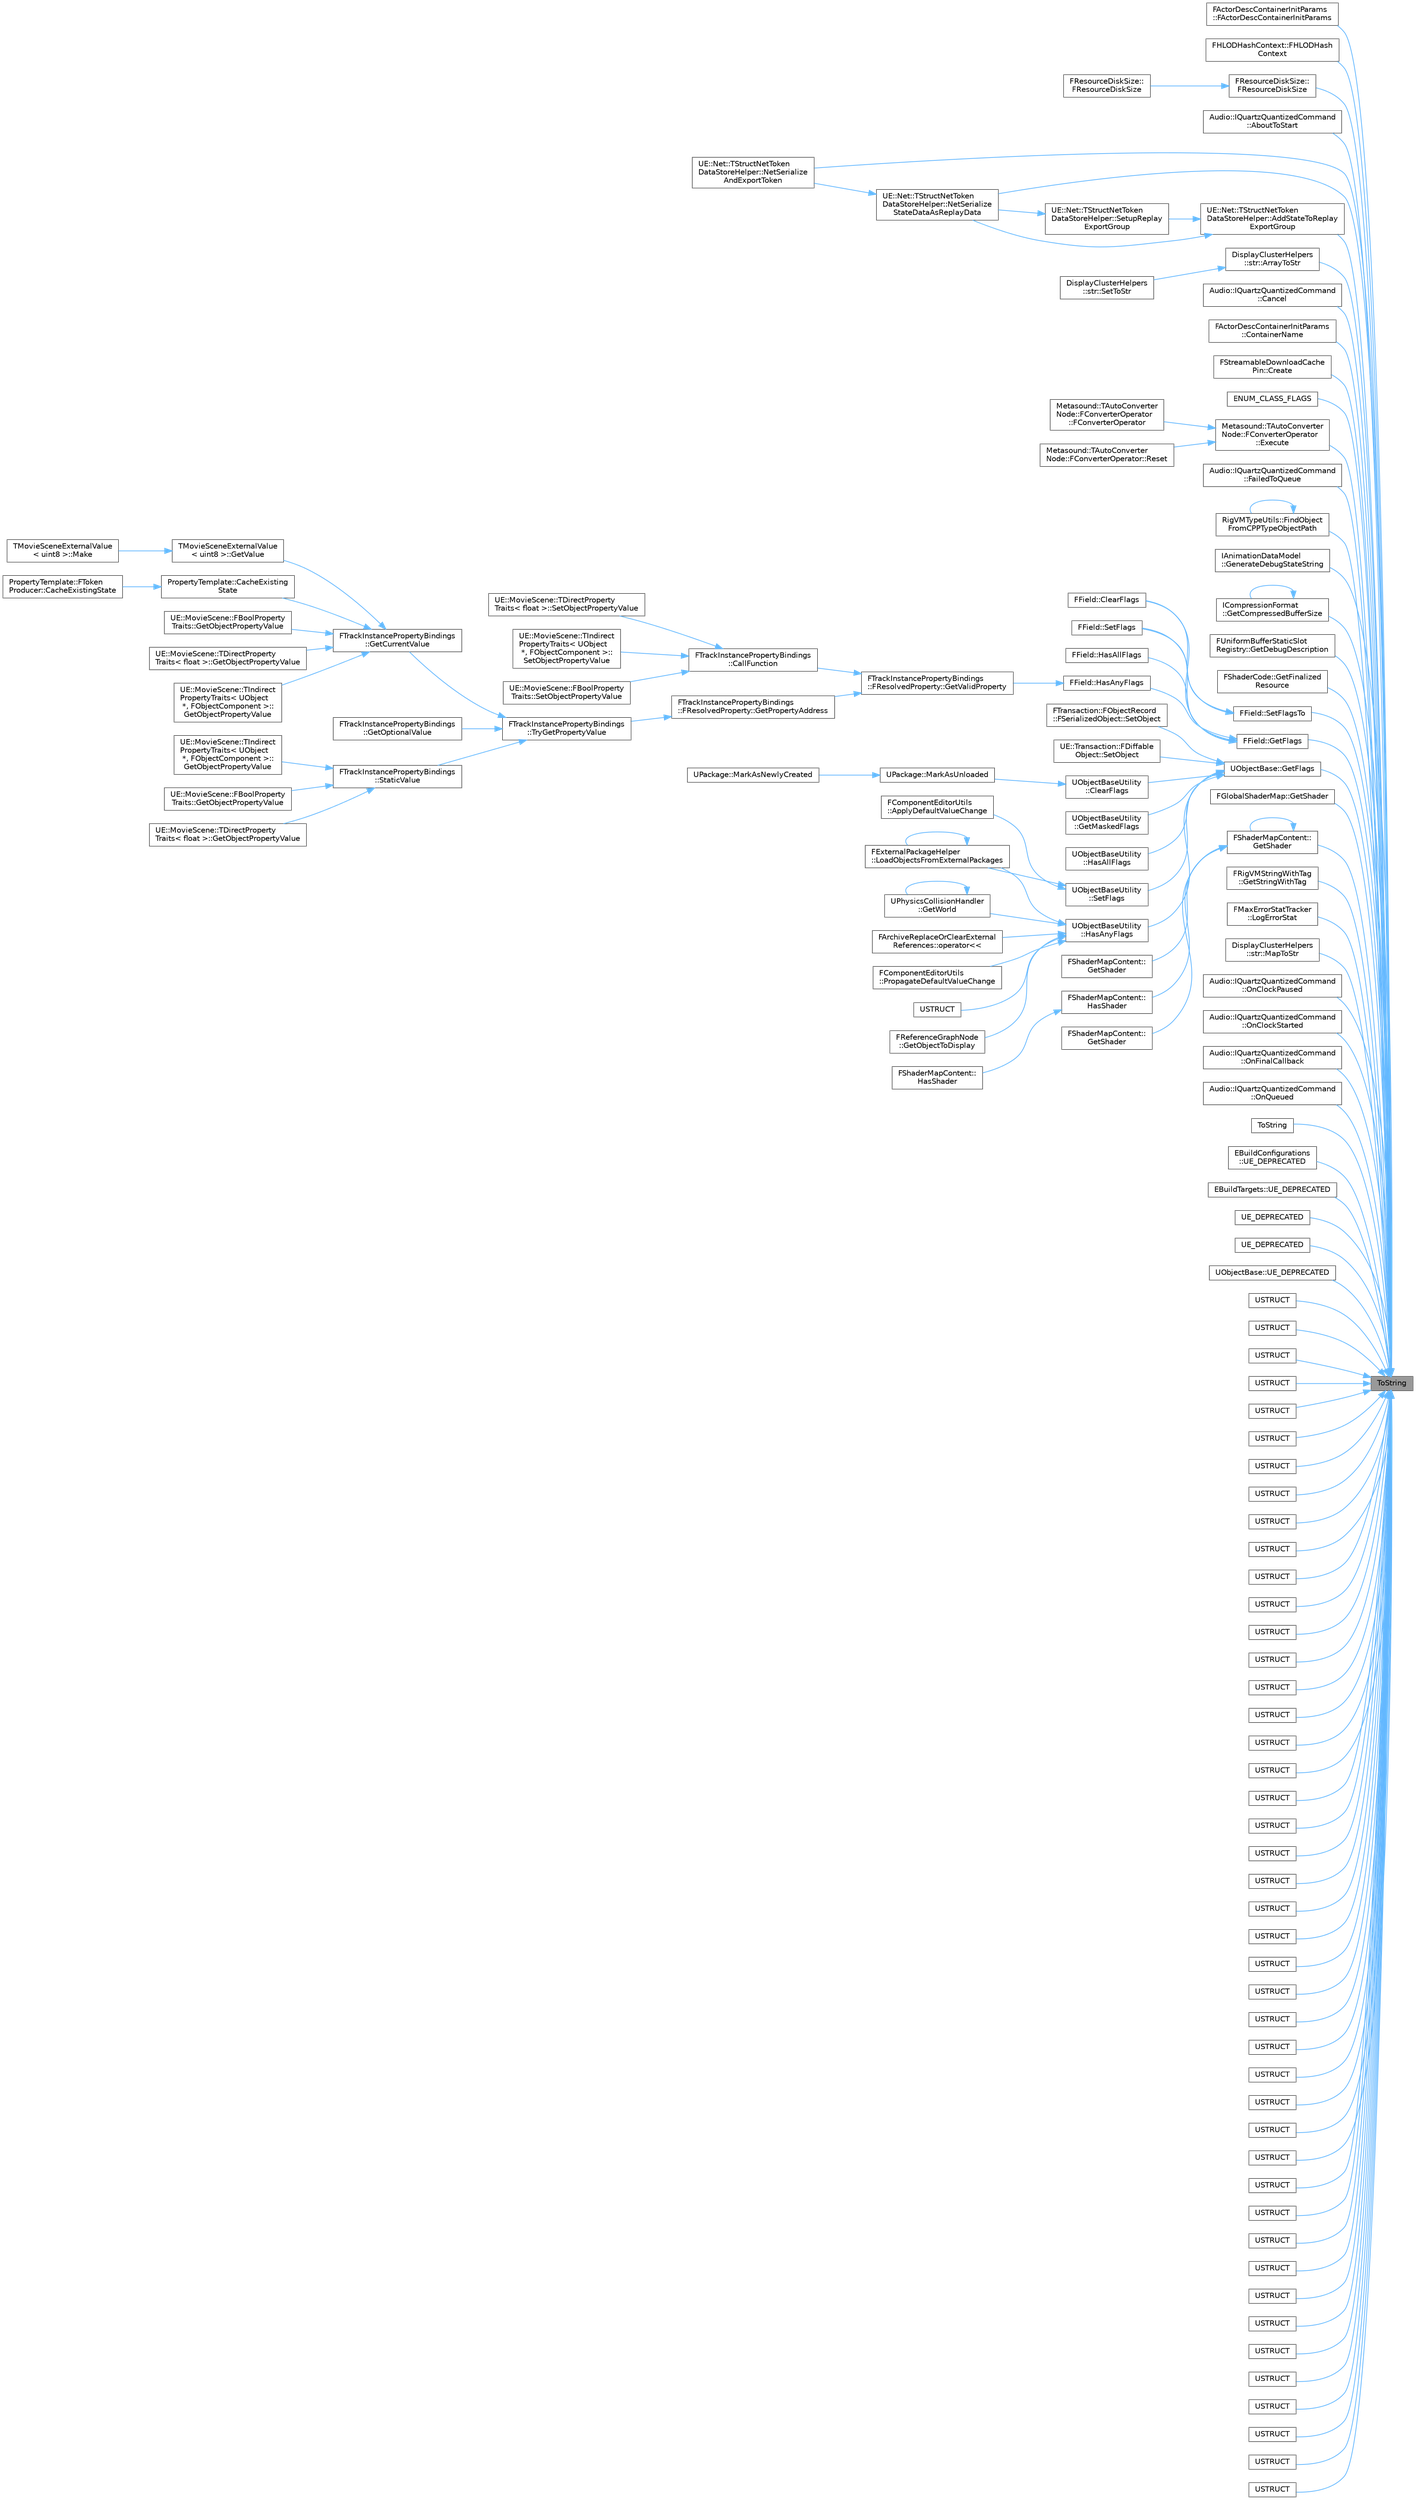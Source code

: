 digraph "ToString"
{
 // INTERACTIVE_SVG=YES
 // LATEX_PDF_SIZE
  bgcolor="transparent";
  edge [fontname=Helvetica,fontsize=10,labelfontname=Helvetica,labelfontsize=10];
  node [fontname=Helvetica,fontsize=10,shape=box,height=0.2,width=0.4];
  rankdir="RL";
  Node1 [id="Node000001",label="ToString",height=0.2,width=0.4,color="gray40", fillcolor="grey60", style="filled", fontcolor="black",tooltip="Converts verbosity to a string."];
  Node1 -> Node2 [id="edge1_Node000001_Node000002",dir="back",color="steelblue1",style="solid",tooltip=" "];
  Node2 [id="Node000002",label="FActorDescContainerInitParams\l::FActorDescContainerInitParams",height=0.2,width=0.4,color="grey40", fillcolor="white", style="filled",URL="$d8/d7b/structFActorDescContainerInitParams.html#ab7f56cf3bb797a6004db24e15e491988",tooltip=" "];
  Node1 -> Node3 [id="edge2_Node000001_Node000003",dir="back",color="steelblue1",style="solid",tooltip=" "];
  Node3 [id="Node000003",label="FHLODHashContext::FHLODHash\lContext",height=0.2,width=0.4,color="grey40", fillcolor="white", style="filled",URL="$de/d55/classFHLODHashContext.html#a6ee84752c368fe3170d8d59b37f1e203",tooltip=" "];
  Node1 -> Node4 [id="edge3_Node000001_Node000004",dir="back",color="steelblue1",style="solid",tooltip=" "];
  Node4 [id="Node000004",label="FResourceDiskSize::\lFResourceDiskSize",height=0.2,width=0.4,color="grey40", fillcolor="white", style="filled",URL="$db/d36/structFResourceDiskSize.html#a0971492a98186137e549300fc8a8b389",tooltip="Default constructor."];
  Node4 -> Node5 [id="edge4_Node000004_Node000005",dir="back",color="steelblue1",style="solid",tooltip=" "];
  Node5 [id="Node000005",label="FResourceDiskSize::\lFResourceDiskSize",height=0.2,width=0.4,color="grey40", fillcolor="white", style="filled",URL="$db/d36/structFResourceDiskSize.html#a2bf340cc38d54373bb8f113ff595f7af",tooltip="Copy constructor."];
  Node1 -> Node6 [id="edge5_Node000001_Node000006",dir="back",color="steelblue1",style="solid",tooltip=" "];
  Node6 [id="Node000006",label="Audio::IQuartzQuantizedCommand\l::AboutToStart",height=0.2,width=0.4,color="grey40", fillcolor="white", style="filled",URL="$d6/d19/classAudio_1_1IQuartzQuantizedCommand.html#a452ca65efe4ed4ad1260960007d9822f",tooltip=" "];
  Node1 -> Node7 [id="edge6_Node000001_Node000007",dir="back",color="steelblue1",style="solid",tooltip=" "];
  Node7 [id="Node000007",label="UE::Net::TStructNetToken\lDataStoreHelper::AddStateToReplay\lExportGroup",height=0.2,width=0.4,color="grey40", fillcolor="white", style="filled",URL="$d0/ddd/classUE_1_1Net_1_1TStructNetTokenDataStoreHelper.html#a78a58a824ec0fdc5529482f29bc9ba76",tooltip=" "];
  Node7 -> Node8 [id="edge7_Node000007_Node000008",dir="back",color="steelblue1",style="solid",tooltip=" "];
  Node8 [id="Node000008",label="UE::Net::TStructNetToken\lDataStoreHelper::NetSerialize\lStateDataAsReplayData",height=0.2,width=0.4,color="grey40", fillcolor="white", style="filled",URL="$d0/ddd/classUE_1_1Net_1_1TStructNetTokenDataStoreHelper.html#af9752d58505cd7f7b76564b72d40c900",tooltip=" "];
  Node8 -> Node9 [id="edge8_Node000008_Node000009",dir="back",color="steelblue1",style="solid",tooltip=" "];
  Node9 [id="Node000009",label="UE::Net::TStructNetToken\lDataStoreHelper::NetSerialize\lAndExportToken",height=0.2,width=0.4,color="grey40", fillcolor="white", style="filled",URL="$d0/ddd/classUE_1_1Net_1_1TStructNetTokenDataStoreHelper.html#aa2ef940c08d21126718da77b86253e1e",tooltip=" "];
  Node7 -> Node10 [id="edge9_Node000007_Node000010",dir="back",color="steelblue1",style="solid",tooltip=" "];
  Node10 [id="Node000010",label="UE::Net::TStructNetToken\lDataStoreHelper::SetupReplay\lExportGroup",height=0.2,width=0.4,color="grey40", fillcolor="white", style="filled",URL="$d0/ddd/classUE_1_1Net_1_1TStructNetTokenDataStoreHelper.html#a523788912906d4713b96947340821dd7",tooltip=" "];
  Node10 -> Node8 [id="edge10_Node000010_Node000008",dir="back",color="steelblue1",style="solid",tooltip=" "];
  Node1 -> Node11 [id="edge11_Node000001_Node000011",dir="back",color="steelblue1",style="solid",tooltip=" "];
  Node11 [id="Node000011",label="DisplayClusterHelpers\l::str::ArrayToStr",height=0.2,width=0.4,color="grey40", fillcolor="white", style="filled",URL="$df/de2/namespaceDisplayClusterHelpers_1_1str.html#ae6f257fd2c0d643d4df48e954f02cc0c",tooltip=" "];
  Node11 -> Node12 [id="edge12_Node000011_Node000012",dir="back",color="steelblue1",style="solid",tooltip=" "];
  Node12 [id="Node000012",label="DisplayClusterHelpers\l::str::SetToStr",height=0.2,width=0.4,color="grey40", fillcolor="white", style="filled",URL="$df/de2/namespaceDisplayClusterHelpers_1_1str.html#a808a019fb8be6a4c1c2223cc9d9fa4c5",tooltip=" "];
  Node1 -> Node13 [id="edge13_Node000001_Node000013",dir="back",color="steelblue1",style="solid",tooltip=" "];
  Node13 [id="Node000013",label="Audio::IQuartzQuantizedCommand\l::Cancel",height=0.2,width=0.4,color="grey40", fillcolor="white", style="filled",URL="$d6/d19/classAudio_1_1IQuartzQuantizedCommand.html#ace1c39b0118b6e3ed0ec981b32013b73",tooltip=" "];
  Node1 -> Node14 [id="edge14_Node000001_Node000014",dir="back",color="steelblue1",style="solid",tooltip=" "];
  Node14 [id="Node000014",label="FActorDescContainerInitParams\l::ContainerName",height=0.2,width=0.4,color="grey40", fillcolor="white", style="filled",URL="$d8/d7b/structFActorDescContainerInitParams.html#a24ee5504879556af5effb16a1441f334",tooltip=" "];
  Node1 -> Node15 [id="edge15_Node000001_Node000015",dir="back",color="steelblue1",style="solid",tooltip=" "];
  Node15 [id="Node000015",label="FStreamableDownloadCache\lPin::Create",height=0.2,width=0.4,color="grey40", fillcolor="white", style="filled",URL="$db/d58/structFStreamableDownloadCachePin.html#abbbd5ab26760ae83c0e1da424b914428",tooltip=" "];
  Node1 -> Node16 [id="edge16_Node000001_Node000016",dir="back",color="steelblue1",style="solid",tooltip=" "];
  Node16 [id="Node000016",label="ENUM_CLASS_FLAGS",height=0.2,width=0.4,color="grey40", fillcolor="white", style="filled",URL="$d4/d7b/CustomVersion_8h.html#a2ab12a55c1eb6b90f1af64fd2c187eb6",tooltip="Container for all available/serialized custom versions."];
  Node1 -> Node17 [id="edge17_Node000001_Node000017",dir="back",color="steelblue1",style="solid",tooltip=" "];
  Node17 [id="Node000017",label="Metasound::TAutoConverter\lNode::FConverterOperator\l::Execute",height=0.2,width=0.4,color="grey40", fillcolor="white", style="filled",URL="$d1/d0d/classMetasound_1_1TAutoConverterNode_1_1FConverterOperator.html#a099efead0f0494489446265937d0f053",tooltip=" "];
  Node17 -> Node18 [id="edge18_Node000017_Node000018",dir="back",color="steelblue1",style="solid",tooltip=" "];
  Node18 [id="Node000018",label="Metasound::TAutoConverter\lNode::FConverterOperator\l::FConverterOperator",height=0.2,width=0.4,color="grey40", fillcolor="white", style="filled",URL="$d1/d0d/classMetasound_1_1TAutoConverterNode_1_1FConverterOperator.html#aa840d3e076e26e2bf73664fc15242f3a",tooltip=" "];
  Node17 -> Node19 [id="edge19_Node000017_Node000019",dir="back",color="steelblue1",style="solid",tooltip=" "];
  Node19 [id="Node000019",label="Metasound::TAutoConverter\lNode::FConverterOperator::Reset",height=0.2,width=0.4,color="grey40", fillcolor="white", style="filled",URL="$d1/d0d/classMetasound_1_1TAutoConverterNode_1_1FConverterOperator.html#acc617b99b89d0254280d94e394ec0d7a",tooltip=" "];
  Node1 -> Node20 [id="edge20_Node000001_Node000020",dir="back",color="steelblue1",style="solid",tooltip=" "];
  Node20 [id="Node000020",label="Audio::IQuartzQuantizedCommand\l::FailedToQueue",height=0.2,width=0.4,color="grey40", fillcolor="white", style="filled",URL="$d6/d19/classAudio_1_1IQuartzQuantizedCommand.html#aa78ecb00567d46d50696c546b3fe55c0",tooltip=" "];
  Node1 -> Node21 [id="edge21_Node000001_Node000021",dir="back",color="steelblue1",style="solid",tooltip=" "];
  Node21 [id="Node000021",label="RigVMTypeUtils::FindObject\lFromCPPTypeObjectPath",height=0.2,width=0.4,color="grey40", fillcolor="white", style="filled",URL="$d9/d01/namespaceRigVMTypeUtils.html#abfedcf9a4b916f7b871bd103e31de5b3",tooltip=" "];
  Node21 -> Node21 [id="edge22_Node000021_Node000021",dir="back",color="steelblue1",style="solid",tooltip=" "];
  Node1 -> Node22 [id="edge23_Node000001_Node000022",dir="back",color="steelblue1",style="solid",tooltip=" "];
  Node22 [id="Node000022",label="IAnimationDataModel\l::GenerateDebugStateString",height=0.2,width=0.4,color="grey40", fillcolor="white", style="filled",URL="$d9/dee/classIAnimationDataModel.html#a1d6e2c80ba8fc642d7af698a2bd862b6",tooltip=" "];
  Node1 -> Node23 [id="edge24_Node000001_Node000023",dir="back",color="steelblue1",style="solid",tooltip=" "];
  Node23 [id="Node000023",label="ICompressionFormat\l::GetCompressedBufferSize",height=0.2,width=0.4,color="grey40", fillcolor="white", style="filled",URL="$db/d3f/structICompressionFormat.html#ac485d4da4eaf8431c9ae2f49501a9eca",tooltip=" "];
  Node23 -> Node23 [id="edge25_Node000023_Node000023",dir="back",color="steelblue1",style="solid",tooltip=" "];
  Node1 -> Node24 [id="edge26_Node000001_Node000024",dir="back",color="steelblue1",style="solid",tooltip=" "];
  Node24 [id="Node000024",label="FUniformBufferStaticSlot\lRegistry::GetDebugDescription",height=0.2,width=0.4,color="grey40", fillcolor="white", style="filled",URL="$de/d14/classFUniformBufferStaticSlotRegistry.html#a2bee3c104f5e38e7cc6c31968e128eae",tooltip=" "];
  Node1 -> Node25 [id="edge27_Node000001_Node000025",dir="back",color="steelblue1",style="solid",tooltip=" "];
  Node25 [id="Node000025",label="FShaderCode::GetFinalized\lResource",height=0.2,width=0.4,color="grey40", fillcolor="white", style="filled",URL="$d4/d86/classFShaderCode.html#a1c2cc1e62ffc8c927bd81f7dfeca635e",tooltip=" "];
  Node1 -> Node26 [id="edge28_Node000001_Node000026",dir="back",color="steelblue1",style="solid",tooltip=" "];
  Node26 [id="Node000026",label="FField::GetFlags",height=0.2,width=0.4,color="grey40", fillcolor="white", style="filled",URL="$d5/d7d/classFField.html#af902783732c7f008fa2b85cf768a2588",tooltip="Retrieve the object flags directly."];
  Node26 -> Node27 [id="edge29_Node000026_Node000027",dir="back",color="steelblue1",style="solid",tooltip=" "];
  Node27 [id="Node000027",label="FField::ClearFlags",height=0.2,width=0.4,color="grey40", fillcolor="white", style="filled",URL="$d5/d7d/classFField.html#abef956a691750f0aacf3a24a0a6df17a",tooltip=" "];
  Node26 -> Node28 [id="edge30_Node000026_Node000028",dir="back",color="steelblue1",style="solid",tooltip=" "];
  Node28 [id="Node000028",label="FField::HasAllFlags",height=0.2,width=0.4,color="grey40", fillcolor="white", style="filled",URL="$d5/d7d/classFField.html#a3f3d37cca2620391b989d6bd6110c39c",tooltip="Used to safely check whether all of the passed in flags are set."];
  Node26 -> Node29 [id="edge31_Node000026_Node000029",dir="back",color="steelblue1",style="solid",tooltip=" "];
  Node29 [id="Node000029",label="FField::HasAnyFlags",height=0.2,width=0.4,color="grey40", fillcolor="white", style="filled",URL="$d5/d7d/classFField.html#a1dc1daf056e001837b8af2b1620f63d0",tooltip="Used to safely check whether any of the passed in flags are set."];
  Node29 -> Node30 [id="edge32_Node000029_Node000030",dir="back",color="steelblue1",style="solid",tooltip=" "];
  Node30 [id="Node000030",label="FTrackInstancePropertyBindings\l::FResolvedProperty::GetValidProperty",height=0.2,width=0.4,color="grey40", fillcolor="white", style="filled",URL="$d6/d70/structFTrackInstancePropertyBindings_1_1FResolvedProperty.html#a2bdc3eec811cfac2f50e413cbd0e4c4a",tooltip=" "];
  Node30 -> Node31 [id="edge33_Node000030_Node000031",dir="back",color="steelblue1",style="solid",tooltip=" "];
  Node31 [id="Node000031",label="FTrackInstancePropertyBindings\l::CallFunction",height=0.2,width=0.4,color="grey40", fillcolor="white", style="filled",URL="$de/d6c/classFTrackInstancePropertyBindings.html#a5a44f9ac82e5bbb9302aab1887f2fc17",tooltip="Calls the setter function for a specific runtime object or if the setter function does not exist,..."];
  Node31 -> Node32 [id="edge34_Node000031_Node000032",dir="back",color="steelblue1",style="solid",tooltip=" "];
  Node32 [id="Node000032",label="UE::MovieScene::FBoolProperty\lTraits::SetObjectPropertyValue",height=0.2,width=0.4,color="grey40", fillcolor="white", style="filled",URL="$df/d04/structUE_1_1MovieScene_1_1FBoolPropertyTraits.html#af2e5fa91c234e51cce434a284f365a56",tooltip=" "];
  Node31 -> Node33 [id="edge35_Node000031_Node000033",dir="back",color="steelblue1",style="solid",tooltip=" "];
  Node33 [id="Node000033",label="UE::MovieScene::TDirectProperty\lTraits\< float \>::SetObjectPropertyValue",height=0.2,width=0.4,color="grey40", fillcolor="white", style="filled",URL="$d2/d38/structUE_1_1MovieScene_1_1TDirectPropertyTraits.html#a6dfa844fc0cbd9faffe1237896a2602e",tooltip=" "];
  Node31 -> Node34 [id="edge36_Node000031_Node000034",dir="back",color="steelblue1",style="solid",tooltip=" "];
  Node34 [id="Node000034",label="UE::MovieScene::TIndirect\lPropertyTraits\< UObject\l *, FObjectComponent \>::\lSetObjectPropertyValue",height=0.2,width=0.4,color="grey40", fillcolor="white", style="filled",URL="$d2/dc1/structUE_1_1MovieScene_1_1TIndirectPropertyTraits.html#a5e3da6afa0659a79831ffa5852ca3ad4",tooltip=" "];
  Node30 -> Node35 [id="edge37_Node000030_Node000035",dir="back",color="steelblue1",style="solid",tooltip=" "];
  Node35 [id="Node000035",label="FTrackInstancePropertyBindings\l::FResolvedProperty::GetPropertyAddress",height=0.2,width=0.4,color="grey40", fillcolor="white", style="filled",URL="$d6/d70/structFTrackInstancePropertyBindings_1_1FResolvedProperty.html#ab1f3e19f4ea228c63a823a58360c7ae9",tooltip=" "];
  Node35 -> Node36 [id="edge38_Node000035_Node000036",dir="back",color="steelblue1",style="solid",tooltip=" "];
  Node36 [id="Node000036",label="FTrackInstancePropertyBindings\l::TryGetPropertyValue",height=0.2,width=0.4,color="grey40", fillcolor="white", style="filled",URL="$de/d6c/classFTrackInstancePropertyBindings.html#a456ac18cc0c2974eff5ac0fcdc676cdf",tooltip=" "];
  Node36 -> Node37 [id="edge39_Node000036_Node000037",dir="back",color="steelblue1",style="solid",tooltip=" "];
  Node37 [id="Node000037",label="FTrackInstancePropertyBindings\l::GetCurrentValue",height=0.2,width=0.4,color="grey40", fillcolor="white", style="filled",URL="$de/d6c/classFTrackInstancePropertyBindings.html#aeb29a71fa0a2866da90afa593fb755a4",tooltip="Gets the current value of a property on an object."];
  Node37 -> Node38 [id="edge40_Node000037_Node000038",dir="back",color="steelblue1",style="solid",tooltip=" "];
  Node38 [id="Node000038",label="PropertyTemplate::CacheExisting\lState",height=0.2,width=0.4,color="grey40", fillcolor="white", style="filled",URL="$de/d0d/namespacePropertyTemplate.html#a132a9b53a549fb7919ef67d4a114ec90",tooltip=" "];
  Node38 -> Node39 [id="edge41_Node000038_Node000039",dir="back",color="steelblue1",style="solid",tooltip=" "];
  Node39 [id="Node000039",label="PropertyTemplate::FToken\lProducer::CacheExistingState",height=0.2,width=0.4,color="grey40", fillcolor="white", style="filled",URL="$df/db3/structPropertyTemplate_1_1FTokenProducer.html#a94642aa02f9438c7deefa4d6c74b2cac",tooltip="Produce a token that can be used to return the specified object back to its current state."];
  Node37 -> Node40 [id="edge42_Node000037_Node000040",dir="back",color="steelblue1",style="solid",tooltip=" "];
  Node40 [id="Node000040",label="UE::MovieScene::FBoolProperty\lTraits::GetObjectPropertyValue",height=0.2,width=0.4,color="grey40", fillcolor="white", style="filled",URL="$df/d04/structUE_1_1MovieScene_1_1FBoolPropertyTraits.html#a745840c2a5557d47558165504337020f",tooltip=" "];
  Node37 -> Node41 [id="edge43_Node000037_Node000041",dir="back",color="steelblue1",style="solid",tooltip=" "];
  Node41 [id="Node000041",label="UE::MovieScene::TDirectProperty\lTraits\< float \>::GetObjectPropertyValue",height=0.2,width=0.4,color="grey40", fillcolor="white", style="filled",URL="$d2/d38/structUE_1_1MovieScene_1_1TDirectPropertyTraits.html#a376aa954d90f214f9809198fc4b574a5",tooltip=" "];
  Node37 -> Node42 [id="edge44_Node000037_Node000042",dir="back",color="steelblue1",style="solid",tooltip=" "];
  Node42 [id="Node000042",label="UE::MovieScene::TIndirect\lPropertyTraits\< UObject\l *, FObjectComponent \>::\lGetObjectPropertyValue",height=0.2,width=0.4,color="grey40", fillcolor="white", style="filled",URL="$d2/dc1/structUE_1_1MovieScene_1_1TIndirectPropertyTraits.html#a53657a38e8f00be23c5f03a06a3fdd3c",tooltip=" "];
  Node37 -> Node43 [id="edge45_Node000037_Node000043",dir="back",color="steelblue1",style="solid",tooltip=" "];
  Node43 [id="Node000043",label="TMovieSceneExternalValue\l\< uint8 \>::GetValue",height=0.2,width=0.4,color="grey40", fillcolor="white", style="filled",URL="$de/d18/structTMovieSceneExternalValue.html#a3a5f9a992d505861b7005aabcc24d8ef",tooltip=" "];
  Node43 -> Node44 [id="edge46_Node000043_Node000044",dir="back",color="steelblue1",style="solid",tooltip=" "];
  Node44 [id="Node000044",label="TMovieSceneExternalValue\l\< uint8 \>::Make",height=0.2,width=0.4,color="grey40", fillcolor="white", style="filled",URL="$de/d18/structTMovieSceneExternalValue.html#a47932f3896bac79f208d25a47744de40",tooltip=" "];
  Node36 -> Node45 [id="edge47_Node000036_Node000045",dir="back",color="steelblue1",style="solid",tooltip=" "];
  Node45 [id="Node000045",label="FTrackInstancePropertyBindings\l::GetOptionalValue",height=0.2,width=0.4,color="grey40", fillcolor="white", style="filled",URL="$de/d6c/classFTrackInstancePropertyBindings.html#a338a1368650ba4ed30f1e76eaa16dd01",tooltip="Optionally gets the current value of a property on an object."];
  Node36 -> Node46 [id="edge48_Node000036_Node000046",dir="back",color="steelblue1",style="solid",tooltip=" "];
  Node46 [id="Node000046",label="FTrackInstancePropertyBindings\l::StaticValue",height=0.2,width=0.4,color="grey40", fillcolor="white", style="filled",URL="$de/d6c/classFTrackInstancePropertyBindings.html#a390a994bc7451a6ff29dd328a5498ec6",tooltip="Static function for accessing a property value on an object without caching its address."];
  Node46 -> Node47 [id="edge49_Node000046_Node000047",dir="back",color="steelblue1",style="solid",tooltip=" "];
  Node47 [id="Node000047",label="UE::MovieScene::FBoolProperty\lTraits::GetObjectPropertyValue",height=0.2,width=0.4,color="grey40", fillcolor="white", style="filled",URL="$df/d04/structUE_1_1MovieScene_1_1FBoolPropertyTraits.html#a80c8d5857b2ae772ca3bc0f2db36c64b",tooltip=" "];
  Node46 -> Node48 [id="edge50_Node000046_Node000048",dir="back",color="steelblue1",style="solid",tooltip=" "];
  Node48 [id="Node000048",label="UE::MovieScene::TDirectProperty\lTraits\< float \>::GetObjectPropertyValue",height=0.2,width=0.4,color="grey40", fillcolor="white", style="filled",URL="$d2/d38/structUE_1_1MovieScene_1_1TDirectPropertyTraits.html#ae6f7811c80e05f43319759c43c972e81",tooltip=" "];
  Node46 -> Node49 [id="edge51_Node000046_Node000049",dir="back",color="steelblue1",style="solid",tooltip=" "];
  Node49 [id="Node000049",label="UE::MovieScene::TIndirect\lPropertyTraits\< UObject\l *, FObjectComponent \>::\lGetObjectPropertyValue",height=0.2,width=0.4,color="grey40", fillcolor="white", style="filled",URL="$d2/dc1/structUE_1_1MovieScene_1_1TIndirectPropertyTraits.html#a567aee62f067a3a9c1c22997304042f9",tooltip=" "];
  Node26 -> Node50 [id="edge52_Node000026_Node000050",dir="back",color="steelblue1",style="solid",tooltip=" "];
  Node50 [id="Node000050",label="FField::SetFlags",height=0.2,width=0.4,color="grey40", fillcolor="white", style="filled",URL="$d5/d7d/classFField.html#aef9df12be5924640b74173745c93dcea",tooltip=" "];
  Node1 -> Node51 [id="edge53_Node000001_Node000051",dir="back",color="steelblue1",style="solid",tooltip=" "];
  Node51 [id="Node000051",label="UObjectBase::GetFlags",height=0.2,width=0.4,color="grey40", fillcolor="white", style="filled",URL="$d9/dc4/classUObjectBase.html#a9f170e3cd6631fa4a6d48cdf5c38cc26",tooltip="Retrieve the object flags directly."];
  Node51 -> Node52 [id="edge54_Node000051_Node000052",dir="back",color="steelblue1",style="solid",tooltip=" "];
  Node52 [id="Node000052",label="UObjectBaseUtility\l::ClearFlags",height=0.2,width=0.4,color="grey40", fillcolor="white", style="filled",URL="$d6/d7b/classUObjectBaseUtility.html#aef43a0f0c4e8ad309381e59d8276ab75",tooltip="Clears subset of flags for a specific object."];
  Node52 -> Node53 [id="edge55_Node000052_Node000053",dir="back",color="steelblue1",style="solid",tooltip=" "];
  Node53 [id="Node000053",label="UPackage::MarkAsUnloaded",height=0.2,width=0.4,color="grey40", fillcolor="white", style="filled",URL="$da/d4a/classUPackage.html#a8da5de13ec7520626cdd4c4fde44506a",tooltip="Marks this package as unloaded."];
  Node53 -> Node54 [id="edge56_Node000053_Node000054",dir="back",color="steelblue1",style="solid",tooltip=" "];
  Node54 [id="Node000054",label="UPackage::MarkAsNewlyCreated",height=0.2,width=0.4,color="grey40", fillcolor="white", style="filled",URL="$da/d4a/classUPackage.html#a8a8a517b0ca668d396c3d227c36a959c",tooltip="Marks this package as newly created (has no corresponding file on disk)."];
  Node51 -> Node55 [id="edge57_Node000051_Node000055",dir="back",color="steelblue1",style="solid",tooltip=" "];
  Node55 [id="Node000055",label="UObjectBaseUtility\l::GetMaskedFlags",height=0.2,width=0.4,color="grey40", fillcolor="white", style="filled",URL="$d6/d7b/classUObjectBaseUtility.html#abd1247d429c22f33e7cc88e1f56317c6",tooltip="Returns object flags that are both in the mask and set on the object."];
  Node51 -> Node56 [id="edge58_Node000051_Node000056",dir="back",color="steelblue1",style="solid",tooltip=" "];
  Node56 [id="Node000056",label="UObjectBaseUtility\l::HasAllFlags",height=0.2,width=0.4,color="grey40", fillcolor="white", style="filled",URL="$d6/d7b/classUObjectBaseUtility.html#a828af20eb0a5b9d4cd69ac4881a03ab1",tooltip="Used to safely check whether all of the passed in flags are set."];
  Node51 -> Node57 [id="edge59_Node000051_Node000057",dir="back",color="steelblue1",style="solid",tooltip=" "];
  Node57 [id="Node000057",label="UObjectBaseUtility\l::HasAnyFlags",height=0.2,width=0.4,color="grey40", fillcolor="white", style="filled",URL="$d6/d7b/classUObjectBaseUtility.html#ab706178398cf266aa9c1c9d84b8aee5f",tooltip="Used to safely check whether any of the passed in flags are set."];
  Node57 -> Node58 [id="edge60_Node000057_Node000058",dir="back",color="steelblue1",style="solid",tooltip=" "];
  Node58 [id="Node000058",label="FReferenceGraphNode\l::GetObjectToDisplay",height=0.2,width=0.4,color="grey40", fillcolor="white", style="filled",URL="$d1/d2e/structFReferenceGraphNode.html#a4ae4f2f416cc0915dd236d31f23cc5af",tooltip="Returns the object that should be displayed on the graph."];
  Node57 -> Node59 [id="edge61_Node000057_Node000059",dir="back",color="steelblue1",style="solid",tooltip=" "];
  Node59 [id="Node000059",label="UPhysicsCollisionHandler\l::GetWorld",height=0.2,width=0.4,color="grey40", fillcolor="white", style="filled",URL="$d2/daa/classUPhysicsCollisionHandler.html#a203cce2d1166f5bb2b325690b0499433",tooltip="Get the world we are handling collisions for."];
  Node59 -> Node59 [id="edge62_Node000059_Node000059",dir="back",color="steelblue1",style="solid",tooltip=" "];
  Node57 -> Node60 [id="edge63_Node000057_Node000060",dir="back",color="steelblue1",style="solid",tooltip=" "];
  Node60 [id="Node000060",label="FExternalPackageHelper\l::LoadObjectsFromExternalPackages",height=0.2,width=0.4,color="grey40", fillcolor="white", style="filled",URL="$da/da8/classFExternalPackageHelper.html#a70523e319a481ca08695a24c6ab949f9",tooltip="Loads objects from an external package."];
  Node60 -> Node60 [id="edge64_Node000060_Node000060",dir="back",color="steelblue1",style="solid",tooltip=" "];
  Node57 -> Node61 [id="edge65_Node000057_Node000061",dir="back",color="steelblue1",style="solid",tooltip=" "];
  Node61 [id="Node000061",label="FArchiveReplaceOrClearExternal\lReferences::operator\<\<",height=0.2,width=0.4,color="grey40", fillcolor="white", style="filled",URL="$d7/d52/classFArchiveReplaceOrClearExternalReferences.html#aca527f2f7937076578d05aac9f501268",tooltip=" "];
  Node57 -> Node62 [id="edge66_Node000057_Node000062",dir="back",color="steelblue1",style="solid",tooltip=" "];
  Node62 [id="Node000062",label="FComponentEditorUtils\l::PropagateDefaultValueChange",height=0.2,width=0.4,color="grey40", fillcolor="white", style="filled",URL="$d3/d4a/classFComponentEditorUtils.html#a8e72d3e0fef2bf7a14a392c1a4cf2adf",tooltip=" "];
  Node57 -> Node63 [id="edge67_Node000057_Node000063",dir="back",color="steelblue1",style="solid",tooltip=" "];
  Node63 [id="Node000063",label="USTRUCT",height=0.2,width=0.4,color="grey40", fillcolor="white", style="filled",URL="$dd/dca/MovieSceneSpawnable_8h.html#a8fae3ae53f4c387ea464ff779216747f",tooltip="MovieSceneSpawnable describes an object that can be spawned for this MovieScene."];
  Node51 -> Node64 [id="edge68_Node000051_Node000064",dir="back",color="steelblue1",style="solid",tooltip=" "];
  Node64 [id="Node000064",label="UObjectBaseUtility\l::SetFlags",height=0.2,width=0.4,color="grey40", fillcolor="white", style="filled",URL="$d6/d7b/classUObjectBaseUtility.html#ab307af28cd10510349450d00035fc21d",tooltip="Modifies object flags for a specific object."];
  Node64 -> Node65 [id="edge69_Node000064_Node000065",dir="back",color="steelblue1",style="solid",tooltip=" "];
  Node65 [id="Node000065",label="FComponentEditorUtils\l::ApplyDefaultValueChange",height=0.2,width=0.4,color="grey40", fillcolor="white", style="filled",URL="$d3/d4a/classFComponentEditorUtils.html#a289dafe5e68fe45993d59ecce6c63a5a",tooltip=" "];
  Node64 -> Node60 [id="edge70_Node000064_Node000060",dir="back",color="steelblue1",style="solid",tooltip=" "];
  Node51 -> Node66 [id="edge71_Node000051_Node000066",dir="back",color="steelblue1",style="solid",tooltip=" "];
  Node66 [id="Node000066",label="FTransaction::FObjectRecord\l::FSerializedObject::SetObject",height=0.2,width=0.4,color="grey40", fillcolor="white", style="filled",URL="$da/d12/structFTransaction_1_1FObjectRecord_1_1FSerializedObject.html#a5fef7ddd469ece461a3648160bce40b0",tooltip=" "];
  Node51 -> Node67 [id="edge72_Node000051_Node000067",dir="back",color="steelblue1",style="solid",tooltip=" "];
  Node67 [id="Node000067",label="UE::Transaction::FDiffable\lObject::SetObject",height=0.2,width=0.4,color="grey40", fillcolor="white", style="filled",URL="$df/d26/structUE_1_1Transaction_1_1FDiffableObject.html#acab47901f35bfa6aa2f9828b1e72c672",tooltip=" "];
  Node1 -> Node68 [id="edge73_Node000001_Node000068",dir="back",color="steelblue1",style="solid",tooltip=" "];
  Node68 [id="Node000068",label="FGlobalShaderMap::GetShader",height=0.2,width=0.4,color="grey40", fillcolor="white", style="filled",URL="$de/d45/classFGlobalShaderMap.html#a3dd9cf68c8b7a95b71ba22cae6e3ce1d",tooltip=" "];
  Node1 -> Node69 [id="edge74_Node000001_Node000069",dir="back",color="steelblue1",style="solid",tooltip=" "];
  Node69 [id="Node000069",label="FShaderMapContent::\lGetShader",height=0.2,width=0.4,color="grey40", fillcolor="white", style="filled",URL="$db/df8/classFShaderMapContent.html#af11f22feaaf23d30c42b130e8449749f",tooltip="Finds the shader with the given type."];
  Node69 -> Node70 [id="edge75_Node000069_Node000070",dir="back",color="steelblue1",style="solid",tooltip=" "];
  Node70 [id="Node000070",label="FShaderMapContent::\lGetShader",height=0.2,width=0.4,color="grey40", fillcolor="white", style="filled",URL="$db/df8/classFShaderMapContent.html#a9e68f83f00af2396c9535e1e33d7fb6c",tooltip="Finds the shader with the given type."];
  Node69 -> Node71 [id="edge76_Node000069_Node000071",dir="back",color="steelblue1",style="solid",tooltip=" "];
  Node71 [id="Node000071",label="FShaderMapContent::\lGetShader",height=0.2,width=0.4,color="grey40", fillcolor="white", style="filled",URL="$db/df8/classFShaderMapContent.html#a3f8c8d7e4d64cf1a189d0bfd04fe5a0d",tooltip="Finds the shader with the given type."];
  Node69 -> Node69 [id="edge77_Node000069_Node000069",dir="back",color="steelblue1",style="solid",tooltip=" "];
  Node69 -> Node72 [id="edge78_Node000069_Node000072",dir="back",color="steelblue1",style="solid",tooltip=" "];
  Node72 [id="Node000072",label="FShaderMapContent::\lHasShader",height=0.2,width=0.4,color="grey40", fillcolor="white", style="filled",URL="$db/df8/classFShaderMapContent.html#aedf6919e5dbefb8f50fd435bf52493a0",tooltip="Finds the shader with the given type."];
  Node72 -> Node73 [id="edge79_Node000072_Node000073",dir="back",color="steelblue1",style="solid",tooltip=" "];
  Node73 [id="Node000073",label="FShaderMapContent::\lHasShader",height=0.2,width=0.4,color="grey40", fillcolor="white", style="filled",URL="$db/df8/classFShaderMapContent.html#a902afeed7f63de02e9ccaac80a71fe84",tooltip=" "];
  Node1 -> Node74 [id="edge80_Node000001_Node000074",dir="back",color="steelblue1",style="solid",tooltip=" "];
  Node74 [id="Node000074",label="FRigVMStringWithTag\l::GetStringWithTag",height=0.2,width=0.4,color="grey40", fillcolor="white", style="filled",URL="$d6/d4e/structFRigVMStringWithTag.html#a2adcbe21e4dd967340ffbd8be57fb92a",tooltip=" "];
  Node1 -> Node75 [id="edge81_Node000001_Node000075",dir="back",color="steelblue1",style="solid",tooltip=" "];
  Node75 [id="Node000075",label="FMaxErrorStatTracker\l::LogErrorStat",height=0.2,width=0.4,color="grey40", fillcolor="white", style="filled",URL="$d7/dbe/structFMaxErrorStatTracker.html#a1c086d2233c152f1c3d01bd3215977ed",tooltip=" "];
  Node1 -> Node76 [id="edge82_Node000001_Node000076",dir="back",color="steelblue1",style="solid",tooltip=" "];
  Node76 [id="Node000076",label="DisplayClusterHelpers\l::str::MapToStr",height=0.2,width=0.4,color="grey40", fillcolor="white", style="filled",URL="$df/de2/namespaceDisplayClusterHelpers_1_1str.html#a993811b9acc2db42fc9d4bac113b1588",tooltip=" "];
  Node1 -> Node9 [id="edge83_Node000001_Node000009",dir="back",color="steelblue1",style="solid",tooltip=" "];
  Node1 -> Node8 [id="edge84_Node000001_Node000008",dir="back",color="steelblue1",style="solid",tooltip=" "];
  Node1 -> Node77 [id="edge85_Node000001_Node000077",dir="back",color="steelblue1",style="solid",tooltip=" "];
  Node77 [id="Node000077",label="Audio::IQuartzQuantizedCommand\l::OnClockPaused",height=0.2,width=0.4,color="grey40", fillcolor="white", style="filled",URL="$d6/d19/classAudio_1_1IQuartzQuantizedCommand.html#aede72ea461371720aae1ed6b5288d04d",tooltip=" "];
  Node1 -> Node78 [id="edge86_Node000001_Node000078",dir="back",color="steelblue1",style="solid",tooltip=" "];
  Node78 [id="Node000078",label="Audio::IQuartzQuantizedCommand\l::OnClockStarted",height=0.2,width=0.4,color="grey40", fillcolor="white", style="filled",URL="$d6/d19/classAudio_1_1IQuartzQuantizedCommand.html#af55bd7320d8159e6c852947ae3514fbe",tooltip=" "];
  Node1 -> Node79 [id="edge87_Node000001_Node000079",dir="back",color="steelblue1",style="solid",tooltip=" "];
  Node79 [id="Node000079",label="Audio::IQuartzQuantizedCommand\l::OnFinalCallback",height=0.2,width=0.4,color="grey40", fillcolor="white", style="filled",URL="$d6/d19/classAudio_1_1IQuartzQuantizedCommand.html#aa0c9fc30876a123599fd926053b3dce3",tooltip=" "];
  Node1 -> Node80 [id="edge88_Node000001_Node000080",dir="back",color="steelblue1",style="solid",tooltip=" "];
  Node80 [id="Node000080",label="Audio::IQuartzQuantizedCommand\l::OnQueued",height=0.2,width=0.4,color="grey40", fillcolor="white", style="filled",URL="$d6/d19/classAudio_1_1IQuartzQuantizedCommand.html#ad3e16762909e19ca7edfcbd6c4619118",tooltip=" "];
  Node1 -> Node81 [id="edge89_Node000001_Node000081",dir="back",color="steelblue1",style="solid",tooltip=" "];
  Node81 [id="Node000081",label="FField::SetFlagsTo",height=0.2,width=0.4,color="grey40", fillcolor="white", style="filled",URL="$d5/d7d/classFField.html#ab222fed34f619d549d75362e4486401e",tooltip="Set the object flags directly."];
  Node81 -> Node27 [id="edge90_Node000081_Node000027",dir="back",color="steelblue1",style="solid",tooltip=" "];
  Node81 -> Node50 [id="edge91_Node000081_Node000050",dir="back",color="steelblue1",style="solid",tooltip=" "];
  Node1 -> Node82 [id="edge92_Node000001_Node000082",dir="back",color="steelblue1",style="solid",tooltip=" "];
  Node82 [id="Node000082",label="ToString",height=0.2,width=0.4,color="grey40", fillcolor="white", style="filled",URL="$dd/d5b/World_8h.html#ab00db95963f4a604ad25ffb42122e414",tooltip=" "];
  Node1 -> Node83 [id="edge93_Node000001_Node000083",dir="back",color="steelblue1",style="solid",tooltip=" "];
  Node83 [id="Node000083",label="EBuildConfigurations\l::UE_DEPRECATED",height=0.2,width=0.4,color="grey40", fillcolor="white", style="filled",URL="$d3/dba/namespaceEBuildConfigurations.html#a8dc4a2795b8e40310665083dceffb89f",tooltip="Returns the string representation of the specified EBuildConfiguration value."];
  Node1 -> Node84 [id="edge94_Node000001_Node000084",dir="back",color="steelblue1",style="solid",tooltip=" "];
  Node84 [id="Node000084",label="EBuildTargets::UE_DEPRECATED",height=0.2,width=0.4,color="grey40", fillcolor="white", style="filled",URL="$dc/d71/namespaceEBuildTargets.html#ae655671061551c1506255397540e1f1f",tooltip=" "];
  Node1 -> Node85 [id="edge95_Node000001_Node000085",dir="back",color="steelblue1",style="solid",tooltip=" "];
  Node85 [id="Node000085",label="UE_DEPRECATED",height=0.2,width=0.4,color="grey40", fillcolor="white", style="filled",URL="$dd/d3e/WorldPartitionActorDescView_8h.html#ad020601ecb3241b7f83853c8a59c4f11",tooltip="A view on top of an actor desc, used to cache information that can be (potentially) different than th..."];
  Node1 -> Node86 [id="edge96_Node000001_Node000086",dir="back",color="steelblue1",style="solid",tooltip=" "];
  Node86 [id="Node000086",label="UE_DEPRECATED",height=0.2,width=0.4,color="grey40", fillcolor="white", style="filled",URL="$d0/d03/PlayerInput_8h.html#ad13727258963625cb6f22e55491c9197",tooltip="Paramaters to be considered when calling UPlayerInput::InputKey."];
  Node1 -> Node87 [id="edge97_Node000001_Node000087",dir="back",color="steelblue1",style="solid",tooltip=" "];
  Node87 [id="Node000087",label="UObjectBase::UE_DEPRECATED",height=0.2,width=0.4,color="grey40", fillcolor="white", style="filled",URL="$d9/dc4/classUObjectBase.html#a9ff153700708adc64f5fc0b877956cd4",tooltip="Set the object flags directly."];
  Node1 -> Node88 [id="edge98_Node000001_Node000088",dir="back",color="steelblue1",style="solid",tooltip=" "];
  Node88 [id="Node000088",label="USTRUCT",height=0.2,width=0.4,color="grey40", fillcolor="white", style="filled",URL="$dc/d77/ChaosWheeledVehicleMovementComponent_8h.html#aa908fd1ce902c275f798cccd0a0ae14b",tooltip="Structure containing information about the status of a single wheel of the vehicle."];
  Node1 -> Node89 [id="edge99_Node000001_Node000089",dir="back",color="steelblue1",style="solid",tooltip=" "];
  Node89 [id="Node000089",label="USTRUCT",height=0.2,width=0.4,color="grey40", fillcolor="white", style="filled",URL="$db/d0a/ActiveGameplayEffectHandle_8h.html#a5ff0b3a939b532d2cb0ce8c3e41ed533",tooltip="This handle is required for things outside of FActiveGameplayEffectsContainer to refer to a specific ..."];
  Node1 -> Node90 [id="edge100_Node000001_Node000090",dir="back",color="steelblue1",style="solid",tooltip=" "];
  Node90 [id="Node000090",label="USTRUCT",height=0.2,width=0.4,color="grey40", fillcolor="white", style="filled",URL="$dd/d5b/AIDataProvider_8h.html#af325c00c8685aa89bf529e2c706fc6cb",tooltip="AIDataProvider is an object that can provide collection of properties associated with bound pawn owne..."];
  Node1 -> Node91 [id="edge101_Node000001_Node000091",dir="back",color="steelblue1",style="solid",tooltip=" "];
  Node91 [id="Node000091",label="USTRUCT",height=0.2,width=0.4,color="grey40", fillcolor="white", style="filled",URL="$dd/d64/AITypes_8h.html#ad0f3b0c083502585487445b34900b702",tooltip=" "];
  Node1 -> Node92 [id="edge102_Node000001_Node000092",dir="back",color="steelblue1",style="solid",tooltip=" "];
  Node92 [id="Node000092",label="USTRUCT",height=0.2,width=0.4,color="grey40", fillcolor="white", style="filled",URL="$df/daa/AttributeIdentifier_8h.html#aa8fae2b31ad1098d1ca15ca338067537",tooltip="Script-friendly structure for identifying an attribute (curve)."];
  Node1 -> Node93 [id="edge103_Node000001_Node000093",dir="back",color="steelblue1",style="solid",tooltip=" "];
  Node93 [id="Node000093",label="USTRUCT",height=0.2,width=0.4,color="grey40", fillcolor="white", style="filled",URL="$d3/dd5/AnimInstanceLocatorFragment_8h.html#ad1946ee62ad7db6dc7b5bc8def56809d",tooltip="32 Bytes (40 in-editor)."];
  Node1 -> Node94 [id="edge104_Node000001_Node000094",dir="back",color="steelblue1",style="solid",tooltip=" "];
  Node94 [id="Node000094",label="USTRUCT",height=0.2,width=0.4,color="grey40", fillcolor="white", style="filled",URL="$d1/d8d/AnimNextActorLocatorFragment_8h.html#a2ba15156a41e913330df0eb71c2967bc",tooltip=" "];
  Node1 -> Node95 [id="edge105_Node000001_Node000095",dir="back",color="steelblue1",style="solid",tooltip=" "];
  Node95 [id="Node000095",label="USTRUCT",height=0.2,width=0.4,color="grey40", fillcolor="white", style="filled",URL="$dc/da7/AnimNextComponentLocatorFragment_8h.html#a8eab4f2852255aa5bf4106a179d365fd",tooltip=" "];
  Node1 -> Node96 [id="edge106_Node000001_Node000096",dir="back",color="steelblue1",style="solid",tooltip=" "];
  Node96 [id="Node000096",label="USTRUCT",height=0.2,width=0.4,color="grey40", fillcolor="white", style="filled",URL="$d9/d7b/AnimNextObjectCastLocatorFragment_8h.html#a1c2e0212447a9fe2efdd6b3bb8dddd48",tooltip=" "];
  Node1 -> Node97 [id="edge107_Node000001_Node000097",dir="back",color="steelblue1",style="solid",tooltip=" "];
  Node97 [id="Node000097",label="USTRUCT",height=0.2,width=0.4,color="grey40", fillcolor="white", style="filled",URL="$da/da8/AnimNextObjectFunctionLocatorFragment_8h.html#a4a6881acf26ce4bfc662d7453f95bb68",tooltip=" "];
  Node1 -> Node98 [id="edge108_Node000001_Node000098",dir="back",color="steelblue1",style="solid",tooltip=" "];
  Node98 [id="Node000098",label="USTRUCT",height=0.2,width=0.4,color="grey40", fillcolor="white", style="filled",URL="$d1/d43/AnimNextObjectPropertyLocatorFragment_8h.html#a5f94d55d51a26f73e9634fc53b7ad4b4",tooltip=" "];
  Node1 -> Node99 [id="edge109_Node000001_Node000099",dir="back",color="steelblue1",style="solid",tooltip=" "];
  Node99 [id="Node000099",label="USTRUCT",height=0.2,width=0.4,color="grey40", fillcolor="white", style="filled",URL="$d5/daf/ParamType_8h.html#a4146eb8b3a5110435bb8d0d4abee01b3",tooltip="Representation of a parameter's type."];
  Node1 -> Node100 [id="edge110_Node000001_Node000100",dir="back",color="steelblue1",style="solid",tooltip=" "];
  Node100 [id="Node000100",label="USTRUCT",height=0.2,width=0.4,color="grey40", fillcolor="white", style="filled",URL="$d3/d38/AssetLocatorFragment_8h.html#a893e428e581fee85aca66da34cbd621c",tooltip="32 Bytes (40 in-editor)."];
  Node1 -> Node101 [id="edge111_Node000001_Node000101",dir="back",color="steelblue1",style="solid",tooltip=" "];
  Node101 [id="Node000101",label="USTRUCT",height=0.2,width=0.4,color="grey40", fillcolor="white", style="filled",URL="$d1/dc7/CharRangeList_8h.html#a4f07b42f0655ffa30f35f53b117269fd",tooltip="Represents a range of characters, specified by the Unicode code point of the first and last character..."];
  Node1 -> Node102 [id="edge112_Node000001_Node000102",dir="back",color="steelblue1",style="solid",tooltip=" "];
  Node102 [id="Node000102",label="USTRUCT",height=0.2,width=0.4,color="grey40", fillcolor="white", style="filled",URL="$d8/d92/MovieSceneMaterialTrack_8h.html#ab016034abc00da17d02c6db8e8b0a9da",tooltip="Contains what is necessary to uniquely identify a material on a component, whether that be an indexed..."];
  Node1 -> Node103 [id="edge113_Node000001_Node000103",dir="back",color="steelblue1",style="solid",tooltip=" "];
  Node103 [id="Node000103",label="USTRUCT",height=0.2,width=0.4,color="grey40", fillcolor="white", style="filled",URL="$dd/d98/MeshTypes_8h.html#ac34174c361930af14adf112b56e7e2e4",tooltip=" "];
  Node1 -> Node104 [id="edge114_Node000001_Node000104",dir="back",color="steelblue1",style="solid",tooltip=" "];
  Node104 [id="Node000104",label="USTRUCT",height=0.2,width=0.4,color="grey40", fillcolor="white", style="filled",URL="$d1/db4/EnvQueryManager_8h.html#a40a5e8d25f4ff249ec912522b33e191b",tooltip="Wrapper to hold config variables."];
  Node1 -> Node105 [id="edge115_Node000001_Node000105",dir="back",color="steelblue1",style="solid",tooltip=" "];
  Node105 [id="Node000105",label="USTRUCT",height=0.2,width=0.4,color="grey40", fillcolor="white", style="filled",URL="$d1/d54/ExternalDataLayerUID_8h.html#a3385e8249ff3ff4b005311ba0a601a49",tooltip=" "];
  Node1 -> Node106 [id="edge116_Node000001_Node000106",dir="back",color="steelblue1",style="solid",tooltip=" "];
  Node106 [id="Node000106",label="USTRUCT",height=0.2,width=0.4,color="grey40", fillcolor="white", style="filled",URL="$dc/d99/GameplayAbilitySpecHandle_8h.html#a037611dcc701e7cb274af57493c7657c",tooltip="This file exists in addition so that GameplayEffect.h can use FGameplayAbilitySpec without having to ..."];
  Node1 -> Node107 [id="edge117_Node000001_Node000107",dir="back",color="steelblue1",style="solid",tooltip=" "];
  Node107 [id="Node000107",label="USTRUCT",height=0.2,width=0.4,color="grey40", fillcolor="white", style="filled",URL="$d8/dd1/GameplayAbilityTargetTypes_8h.html#a634fe4e72e5269cbf240193f74491f7f",tooltip="A generic structure for targeting data."];
  Node1 -> Node108 [id="edge118_Node000001_Node000108",dir="back",color="steelblue1",style="solid",tooltip=" "];
  Node108 [id="Node000108",label="USTRUCT",height=0.2,width=0.4,color="grey40", fillcolor="white", style="filled",URL="$d3/d8b/Geometry_8h.html#a15119967b9d5f4bef75b49bd3689e2d8",tooltip="Represents the position, size, and absolute position of a Widget in Slate."];
  Node1 -> Node109 [id="edge119_Node000001_Node000109",dir="back",color="steelblue1",style="solid",tooltip=" "];
  Node109 [id="Node000109",label="USTRUCT",height=0.2,width=0.4,color="grey40", fillcolor="white", style="filled",URL="$da/d88/InputSettings_8h.html#ad2efd11102c37a3889066ce3a13168c6",tooltip="What is the primary use of an input device type?"];
  Node1 -> Node110 [id="edge120_Node000001_Node000110",dir="back",color="steelblue1",style="solid",tooltip=" "];
  Node110 [id="Node000110",label="USTRUCT",height=0.2,width=0.4,color="grey40", fillcolor="white", style="filled",URL="$de/d27/InputDevicePropertyHandle_8h.html#a6ee76c7c65326414a1d3ed2eeeaa5d13",tooltip="A handle to an active input device property that is being used by the InputDeviceSubsytem."];
  Node1 -> Node111 [id="edge121_Node000001_Node000111",dir="back",color="steelblue1",style="solid",tooltip=" "];
  Node111 [id="Node000111",label="USTRUCT",height=0.2,width=0.4,color="grey40", fillcolor="white", style="filled",URL="$de/d34/InputCoreTypes_8h.html#aa62ae86909b077fa92c31e5cf5d0b691",tooltip=" "];
  Node1 -> Node112 [id="edge122_Node000001_Node000112",dir="back",color="steelblue1",style="solid",tooltip=" "];
  Node112 [id="Node000112",label="USTRUCT",height=0.2,width=0.4,color="grey40", fillcolor="white", style="filled",URL="$d2/d4c/LiveLinkTypes_8h.html#a08af42d84059b78e627820471994f7ee",tooltip="Base data structure for each frame coming in for a subject."];
  Node1 -> Node113 [id="edge123_Node000001_Node000113",dir="back",color="steelblue1",style="solid",tooltip=" "];
  Node113 [id="Node000113",label="USTRUCT",height=0.2,width=0.4,color="grey40", fillcolor="white", style="filled",URL="$dc/d31/MaterialTypes_8h.html#ac3bc8b440ba08552e54b7e784c0a607a",tooltip=" "];
  Node1 -> Node114 [id="edge124_Node000001_Node000114",dir="back",color="steelblue1",style="solid",tooltip=" "];
  Node114 [id="Node000114",label="USTRUCT",height=0.2,width=0.4,color="grey40", fillcolor="white", style="filled",URL="$d9/d63/MetasoundAssetKey_8h.html#a0a5180995b584379297742995741fec7",tooltip=" "];
  Node1 -> Node115 [id="edge125_Node000001_Node000115",dir="back",color="steelblue1",style="solid",tooltip=" "];
  Node115 [id="Node000115",label="USTRUCT",height=0.2,width=0.4,color="grey40", fillcolor="white", style="filled",URL="$d0/dc9/MovementModifier_8h.html#ab237ac7ae80520d734816ba544a2e47b",tooltip="Handle to identify movement modifiers."];
  Node1 -> Node116 [id="edge126_Node000001_Node000116",dir="back",color="steelblue1",style="solid",tooltip=" "];
  Node116 [id="Node000116",label="USTRUCT",height=0.2,width=0.4,color="grey40", fillcolor="white", style="filled",URL="$d2/d5f/PathedMovementTypes_8h.html#a4a261ddaff35f1acef8efd20c460a60b",tooltip="Properties that can change during game-time and affect path movement calculations."];
  Node1 -> Node117 [id="edge127_Node000001_Node000117",dir="back",color="steelblue1",style="solid",tooltip=" "];
  Node117 [id="Node000117",label="USTRUCT",height=0.2,width=0.4,color="grey40", fillcolor="white", style="filled",URL="$d5/dd6/OverriddenPropertySet_8h.html#a24dcd66f3461d125a4f337965004ba12",tooltip=" "];
  Node1 -> Node118 [id="edge128_Node000001_Node000118",dir="back",color="steelblue1",style="solid",tooltip=" "];
  Node118 [id="Node000118",label="USTRUCT",height=0.2,width=0.4,color="grey40", fillcolor="white", style="filled",URL="$df/d71/CoreUObject_2Public_2UObject_2PerPlatformProperties_8h.html#a30722d598463362ca9566966ab5afc8c",tooltip="FPerPlatformInt - int32 property with per-platform overrides."];
  Node1 -> Node119 [id="edge129_Node000001_Node000119",dir="back",color="steelblue1",style="solid",tooltip=" "];
  Node119 [id="Node000119",label="USTRUCT",height=0.2,width=0.4,color="grey40", fillcolor="white", style="filled",URL="$d6/dcd/PerQualityLevelProperties_8h.html#aafae18d1fceeb0ed9a118d55612a6762",tooltip=" "];
  Node1 -> Node120 [id="edge130_Node000001_Node000120",dir="back",color="steelblue1",style="solid",tooltip=" "];
  Node120 [id="Node000120",label="USTRUCT",height=0.2,width=0.4,color="grey40", fillcolor="white", style="filled",URL="$d4/d10/CelestialDataTypes_8h.html#a99626e15b3f1d9187abea5fd899345c9",tooltip="Any celestial body with an Elliptic Orbit type will have to provide the elliptic parameters Other wil..."];
  Node1 -> Node121 [id="edge131_Node000001_Node000121",dir="back",color="steelblue1",style="solid",tooltip=" "];
  Node121 [id="Node000121",label="USTRUCT",height=0.2,width=0.4,color="grey40", fillcolor="white", style="filled",URL="$d1/d2f/GameplayPrediction_8h.html#a8a33c5a50d5cd300ef6d7e3588e19ac0",tooltip="Overview of Gameplay Ability Prediction."];
  Node1 -> Node122 [id="edge132_Node000001_Node000122",dir="back",color="steelblue1",style="solid",tooltip=" "];
  Node122 [id="Node000122",label="USTRUCT",height=0.2,width=0.4,color="grey40", fillcolor="white", style="filled",URL="$d8/d85/BasedMovementUtils_8h.html#afc5e5258a8a863244fe00cb9540c51bc",tooltip="Data about the object a Mover actor is basing its movement on, such as when standing on a moving plat..."];
  Node1 -> Node123 [id="edge133_Node000001_Node000123",dir="back",color="steelblue1",style="solid",tooltip=" "];
  Node123 [id="Node000123",label="USTRUCT",height=0.2,width=0.4,color="grey40", fillcolor="white", style="filled",URL="$de/d6b/RigVMDispatchFactory_8h.html#a0c63f915d1536216515df07fe36edd27",tooltip="A factory to generate a template and its dispatch functions."];
  Node1 -> Node124 [id="edge134_Node000001_Node000124",dir="back",color="steelblue1",style="solid",tooltip=" "];
  Node124 [id="Node000124",label="USTRUCT",height=0.2,width=0.4,color="grey40", fillcolor="white", style="filled",URL="$d3/df1/TimerHandle_8h.html#abc9f281e29aab51b3ba51220414040fd",tooltip="Unique handle that can be used to distinguish timers that have identical delegates."];
  Node1 -> Node125 [id="edge135_Node000001_Node000125",dir="back",color="steelblue1",style="solid",tooltip=" "];
  Node125 [id="Node000125",label="USTRUCT",height=0.2,width=0.4,color="grey40", fillcolor="white", style="filled",URL="$d4/d32/ValueOrBBKey_8h.html#a53b1e8b5d51655fa02b3077bdc542f6b",tooltip=" "];
  Node1 -> Node126 [id="edge136_Node000001_Node000126",dir="back",color="steelblue1",style="solid",tooltip=" "];
  Node126 [id="Node000126",label="USTRUCT",height=0.2,width=0.4,color="grey40", fillcolor="white", style="filled",URL="$dd/dcf/WorldPartitionActorFilter_8h.html#a812b53d57a09c263ac5afb116b2ed64e",tooltip=" "];
  Node1 -> Node127 [id="edge137_Node000001_Node000127",dir="back",color="steelblue1",style="solid",tooltip=" "];
  Node127 [id="Node000127",label="USTRUCT",height=0.2,width=0.4,color="grey40", fillcolor="white", style="filled",URL="$db/d66/WorldPartitionStreamingSource_8h.html#aeba824c1141690ec1257871b8281fc2f",tooltip="Structure containing all properties required to query a streaming state."];
  Node1 -> Node128 [id="edge138_Node000001_Node000128",dir="back",color="steelblue1",style="solid",tooltip=" "];
  Node128 [id="Node000128",label="USTRUCT",height=0.2,width=0.4,color="grey40", fillcolor="white", style="filled",URL="$dd/d5a/BlueprintPaletteFavorites_8h.html#a16b0287ec171c5288b22d0a3eab1d7e9",tooltip=" "];
  Node1 -> Node129 [id="edge139_Node000001_Node000129",dir="back",color="steelblue1",style="solid",tooltip=" "];
  Node129 [id="Node000129",label="USTRUCT",height=0.2,width=0.4,color="grey40", fillcolor="white", style="filled",URL="$d1/d5c/GameplayTagContainer_8h.html#ae55e4392e5a906b708243ac127354deb",tooltip="A single gameplay tag, which represents a hierarchical name of the form x.y that is registered in the..."];
  Node1 -> Node130 [id="edge140_Node000001_Node000130",dir="back",color="steelblue1",style="solid",tooltip=" "];
  Node130 [id="Node000130",label="USTRUCT",height=0.2,width=0.4,color="grey40", fillcolor="white", style="filled",URL="$d6/d76/HitResult_8h.html#a890c1c71c37d4bb0af64a57db316acf6",tooltip="Structure containing information about one hit of a trace, such as point of impact and surface normal..."];
  Node1 -> Node131 [id="edge141_Node000001_Node000131",dir="back",color="steelblue1",style="solid",tooltip=" "];
  Node131 [id="Node000131",label="USTRUCT",height=0.2,width=0.4,color="grey40", fillcolor="white", style="filled",URL="$d3/d4c/MetasoundFrontendLiteral_8h.html#a8464a7454fe7346e3c708bfea00215c8",tooltip=" "];
}
